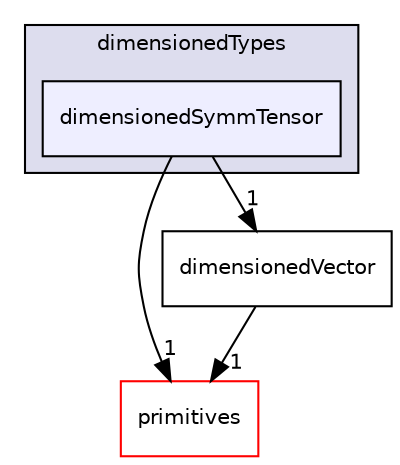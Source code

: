 digraph "src/OpenFOAM/dimensionedTypes/dimensionedSymmTensor" {
  bgcolor=transparent;
  compound=true
  node [ fontsize="10", fontname="Helvetica"];
  edge [ labelfontsize="10", labelfontname="Helvetica"];
  subgraph clusterdir_d4979fdf35c07e0caec68718d229a4b4 {
    graph [ bgcolor="#ddddee", pencolor="black", label="dimensionedTypes" fontname="Helvetica", fontsize="10", URL="dir_d4979fdf35c07e0caec68718d229a4b4.html"]
  dir_ddee109fd484818620aa9a50c4a50fa2 [shape=box, label="dimensionedSymmTensor", style="filled", fillcolor="#eeeeff", pencolor="black", URL="dir_ddee109fd484818620aa9a50c4a50fa2.html"];
  }
  dir_3e50f45338116b169052b428016851aa [shape=box label="primitives" color="red" URL="dir_3e50f45338116b169052b428016851aa.html"];
  dir_9b0e310db7e4b70335615c0c4d305c61 [shape=box label="dimensionedVector" URL="dir_9b0e310db7e4b70335615c0c4d305c61.html"];
  dir_ddee109fd484818620aa9a50c4a50fa2->dir_3e50f45338116b169052b428016851aa [headlabel="1", labeldistance=1.5 headhref="dir_002070_002380.html"];
  dir_ddee109fd484818620aa9a50c4a50fa2->dir_9b0e310db7e4b70335615c0c4d305c61 [headlabel="1", labeldistance=1.5 headhref="dir_002070_002073.html"];
  dir_9b0e310db7e4b70335615c0c4d305c61->dir_3e50f45338116b169052b428016851aa [headlabel="1", labeldistance=1.5 headhref="dir_002073_002380.html"];
}
